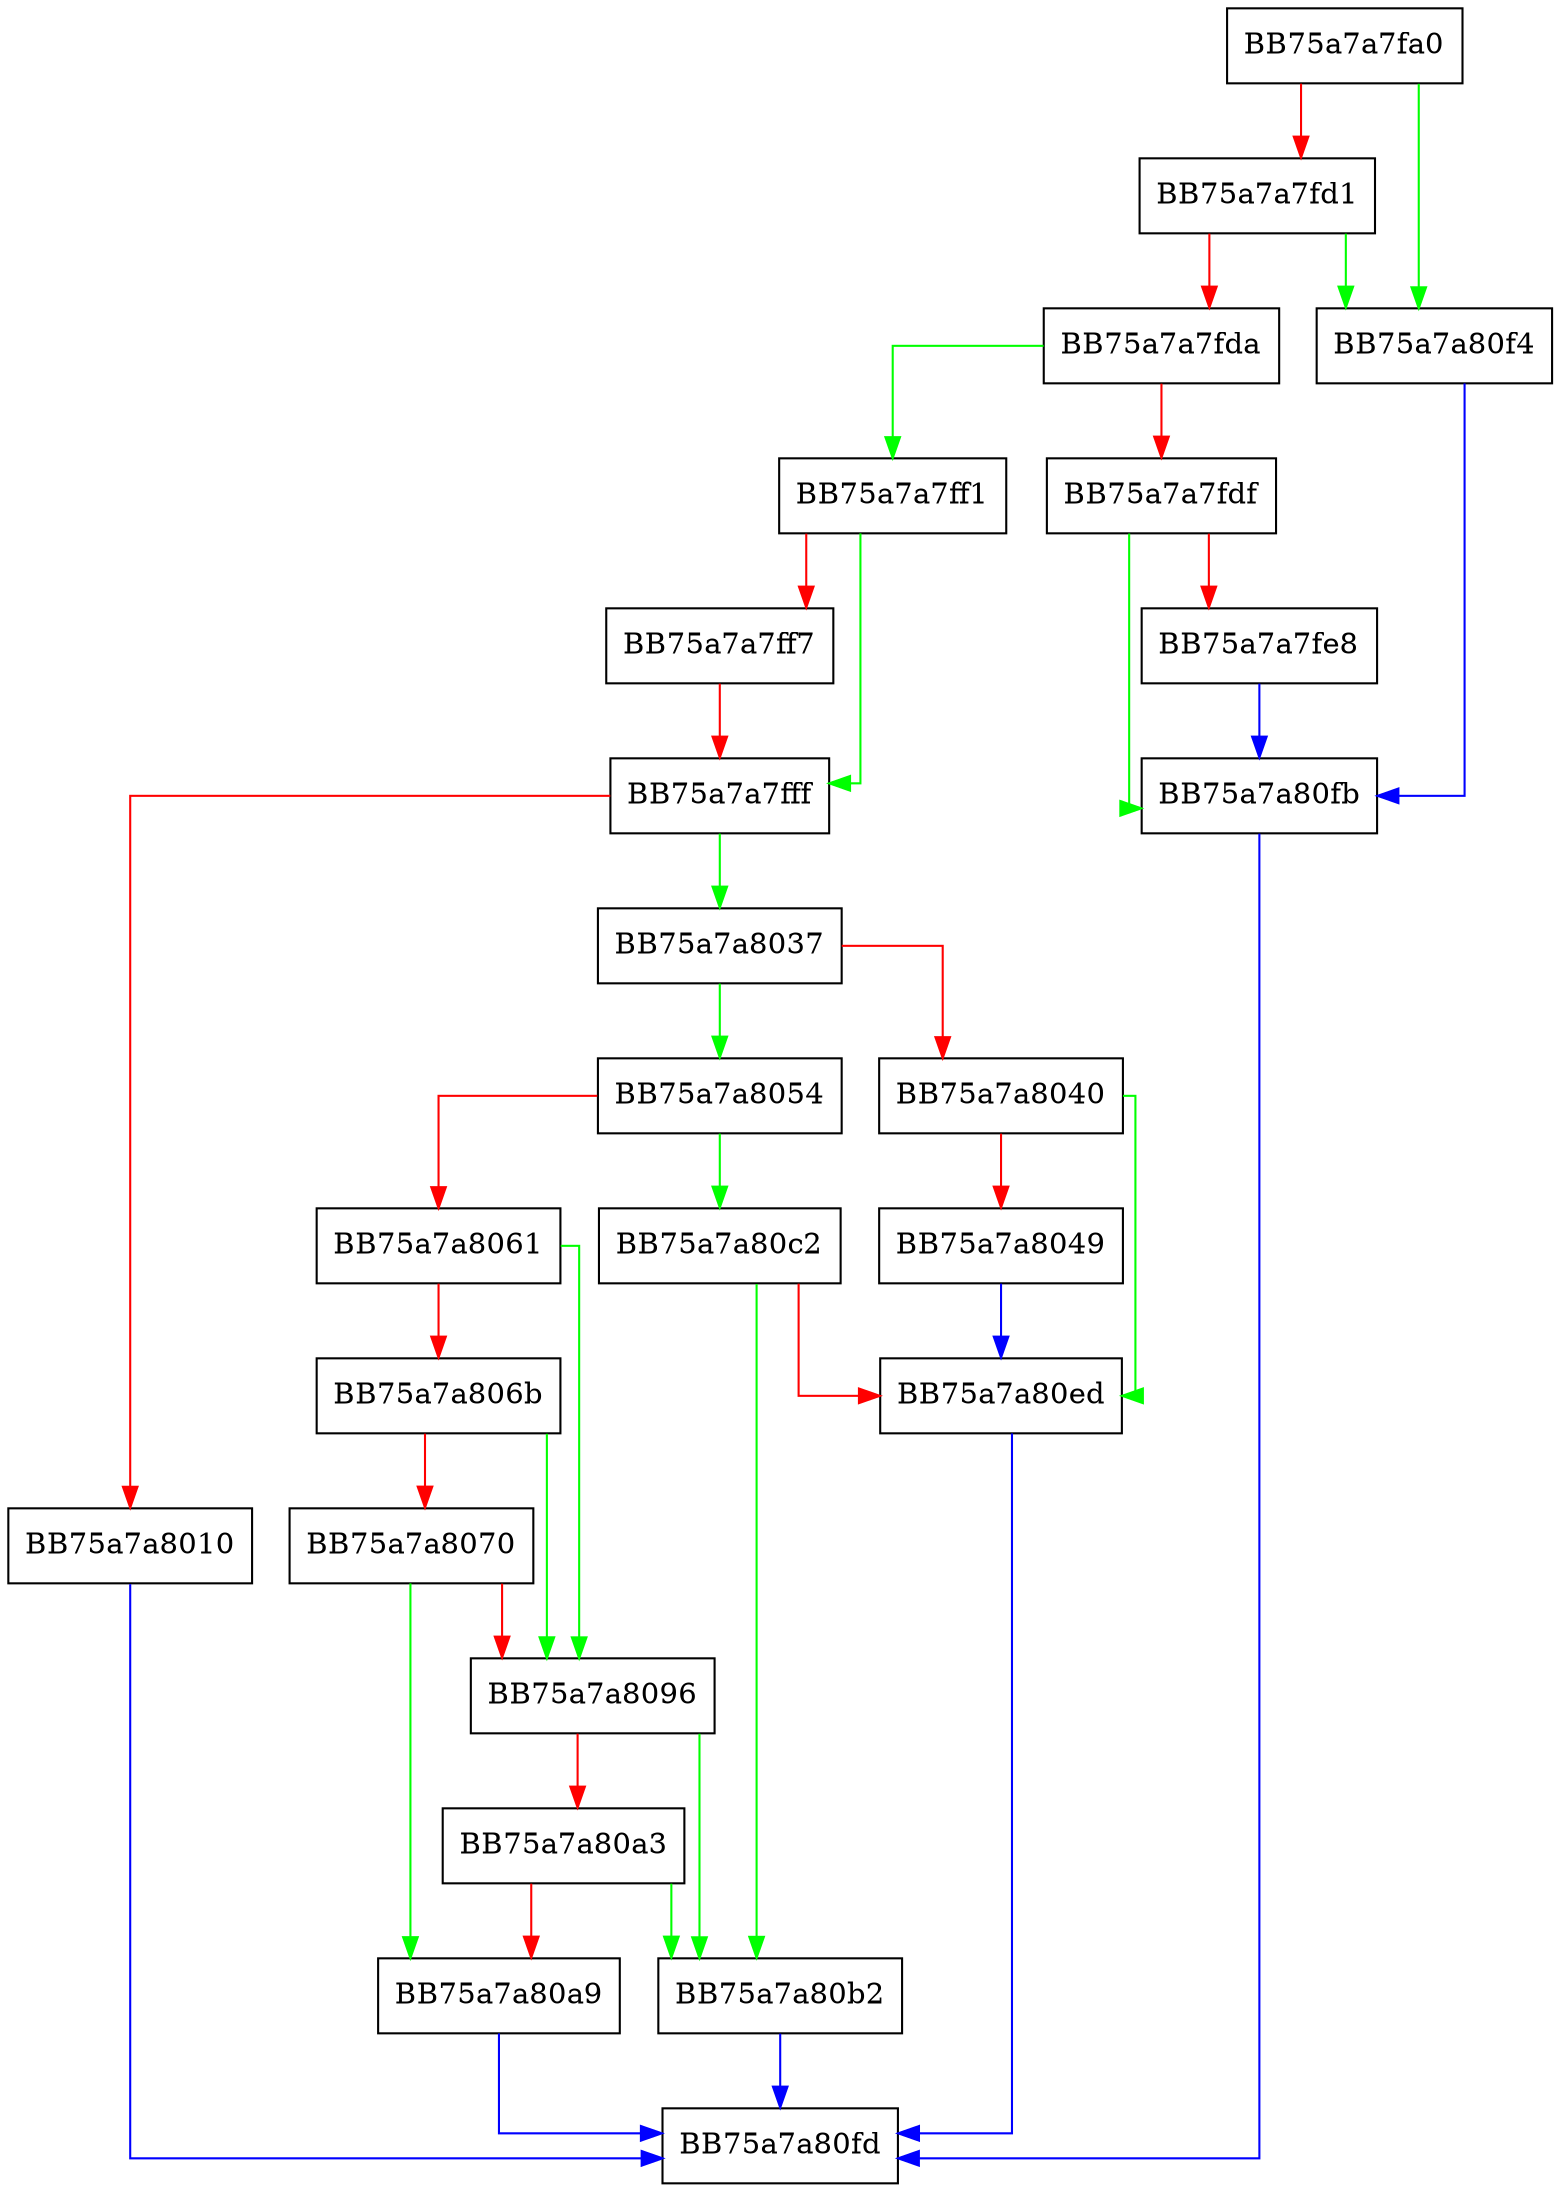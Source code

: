 digraph _mbtowc_internal {
  node [shape="box"];
  graph [splines=ortho];
  BB75a7a7fa0 -> BB75a7a80f4 [color="green"];
  BB75a7a7fa0 -> BB75a7a7fd1 [color="red"];
  BB75a7a7fd1 -> BB75a7a80f4 [color="green"];
  BB75a7a7fd1 -> BB75a7a7fda [color="red"];
  BB75a7a7fda -> BB75a7a7ff1 [color="green"];
  BB75a7a7fda -> BB75a7a7fdf [color="red"];
  BB75a7a7fdf -> BB75a7a80fb [color="green"];
  BB75a7a7fdf -> BB75a7a7fe8 [color="red"];
  BB75a7a7fe8 -> BB75a7a80fb [color="blue"];
  BB75a7a7ff1 -> BB75a7a7fff [color="green"];
  BB75a7a7ff1 -> BB75a7a7ff7 [color="red"];
  BB75a7a7ff7 -> BB75a7a7fff [color="red"];
  BB75a7a7fff -> BB75a7a8037 [color="green"];
  BB75a7a7fff -> BB75a7a8010 [color="red"];
  BB75a7a8010 -> BB75a7a80fd [color="blue"];
  BB75a7a8037 -> BB75a7a8054 [color="green"];
  BB75a7a8037 -> BB75a7a8040 [color="red"];
  BB75a7a8040 -> BB75a7a80ed [color="green"];
  BB75a7a8040 -> BB75a7a8049 [color="red"];
  BB75a7a8049 -> BB75a7a80ed [color="blue"];
  BB75a7a8054 -> BB75a7a80c2 [color="green"];
  BB75a7a8054 -> BB75a7a8061 [color="red"];
  BB75a7a8061 -> BB75a7a8096 [color="green"];
  BB75a7a8061 -> BB75a7a806b [color="red"];
  BB75a7a806b -> BB75a7a8096 [color="green"];
  BB75a7a806b -> BB75a7a8070 [color="red"];
  BB75a7a8070 -> BB75a7a80a9 [color="green"];
  BB75a7a8070 -> BB75a7a8096 [color="red"];
  BB75a7a8096 -> BB75a7a80b2 [color="green"];
  BB75a7a8096 -> BB75a7a80a3 [color="red"];
  BB75a7a80a3 -> BB75a7a80b2 [color="green"];
  BB75a7a80a3 -> BB75a7a80a9 [color="red"];
  BB75a7a80a9 -> BB75a7a80fd [color="blue"];
  BB75a7a80b2 -> BB75a7a80fd [color="blue"];
  BB75a7a80c2 -> BB75a7a80b2 [color="green"];
  BB75a7a80c2 -> BB75a7a80ed [color="red"];
  BB75a7a80ed -> BB75a7a80fd [color="blue"];
  BB75a7a80f4 -> BB75a7a80fb [color="blue"];
  BB75a7a80fb -> BB75a7a80fd [color="blue"];
}
